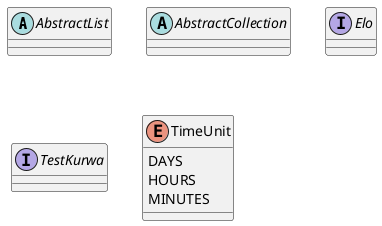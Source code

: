 @startuml
'https://plantuml.com/class-diagram

abstract class AbstractList
abstract AbstractCollection
interface Elo
interface TestKurwa

enum TimeUnit {
DAYS
HOURS
MINUTES
}

@enduml